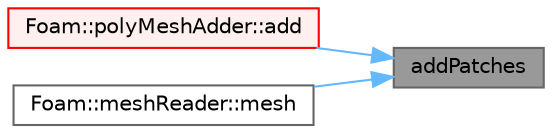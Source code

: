 digraph "addPatches"
{
 // LATEX_PDF_SIZE
  bgcolor="transparent";
  edge [fontname=Helvetica,fontsize=10,labelfontname=Helvetica,labelfontsize=10];
  node [fontname=Helvetica,fontsize=10,shape=box,height=0.2,width=0.4];
  rankdir="RL";
  Node1 [id="Node000001",label="addPatches",height=0.2,width=0.4,color="gray40", fillcolor="grey60", style="filled", fontcolor="black",tooltip=" "];
  Node1 -> Node2 [id="edge1_Node000001_Node000002",dir="back",color="steelblue1",style="solid",tooltip=" "];
  Node2 [id="Node000002",label="Foam::polyMeshAdder::add",height=0.2,width=0.4,color="red", fillcolor="#FFF0F0", style="filled",URL="$classFoam_1_1polyMeshAdder.html#a24c9d73a4265ffdfd8fd7fc1c73a1cdc",tooltip=" "];
  Node1 -> Node6 [id="edge2_Node000001_Node000006",dir="back",color="steelblue1",style="solid",tooltip=" "];
  Node6 [id="Node000006",label="Foam::meshReader::mesh",height=0.2,width=0.4,color="grey40", fillcolor="white", style="filled",URL="$classFoam_1_1meshReader.html#a5aca9ab4bac609de1e0e8c268bfc363f",tooltip=" "];
}
